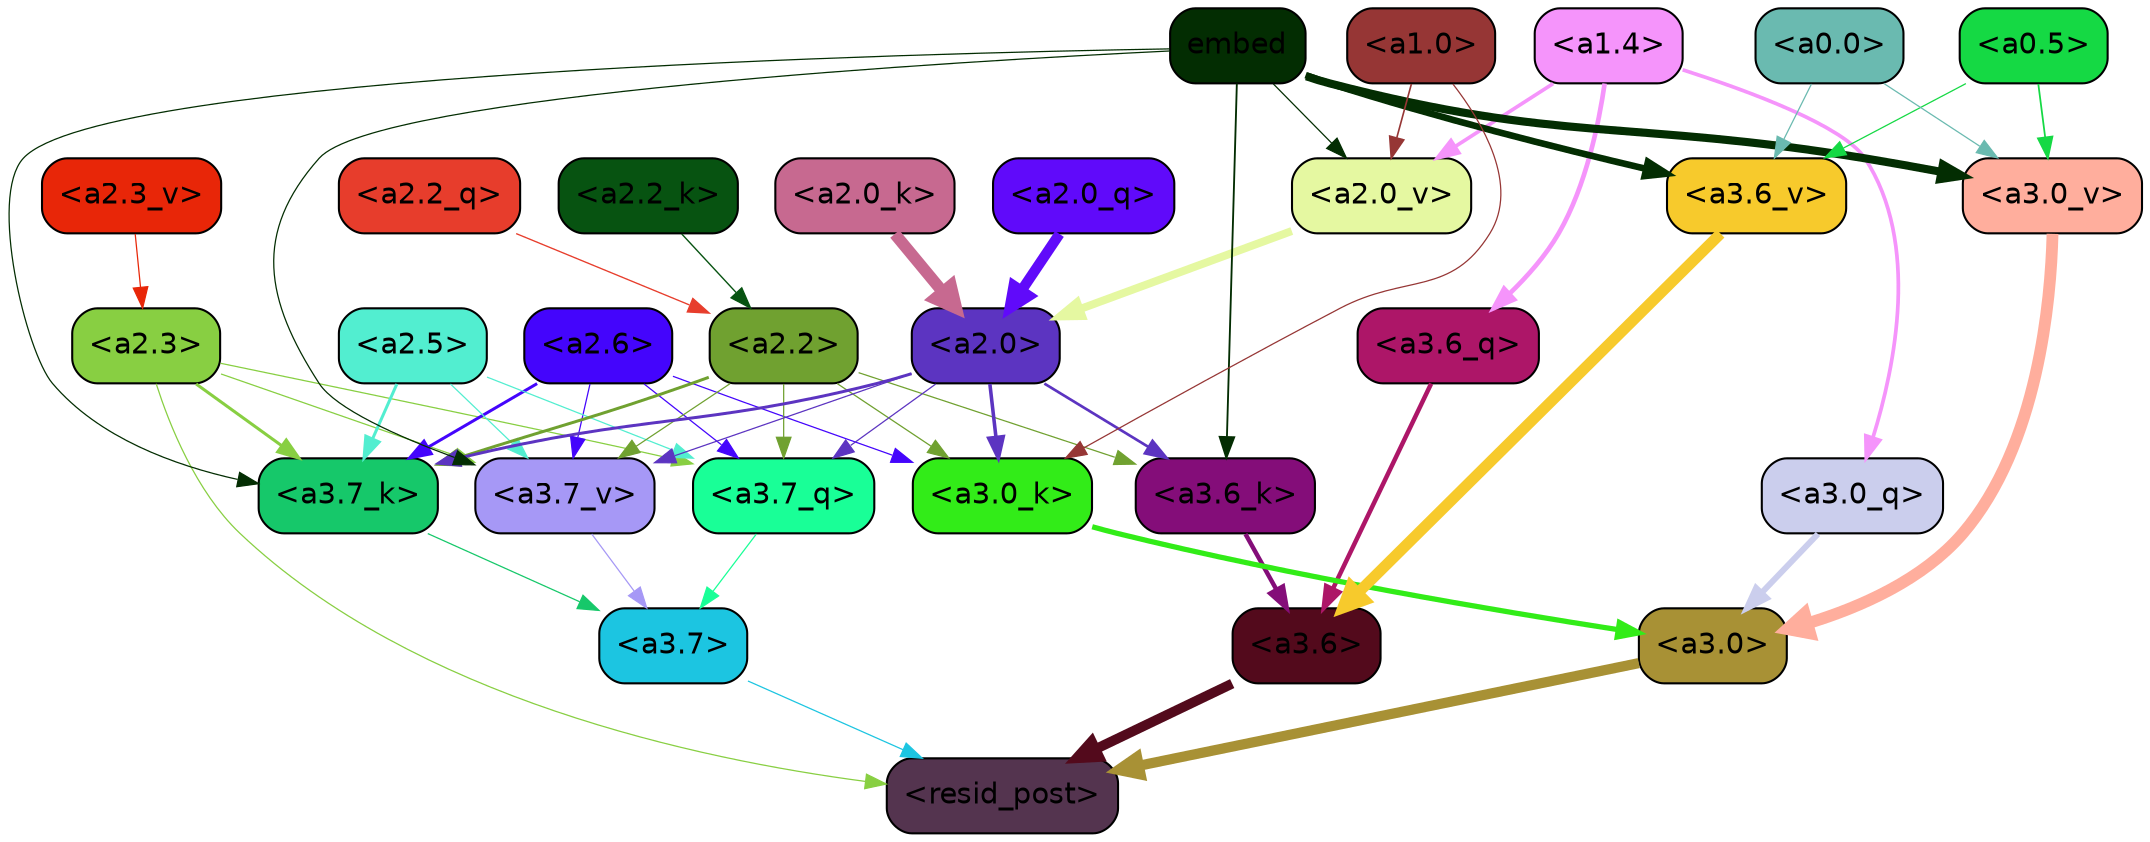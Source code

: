 strict digraph "" {
	graph [bgcolor=transparent,
		layout=dot,
		overlap=false,
		splines=true
	];
	"<a3.7>"	[color=black,
		fillcolor="#1cc5e1",
		fontname=Helvetica,
		shape=box,
		style="filled, rounded"];
	"<resid_post>"	[color=black,
		fillcolor="#54344f",
		fontname=Helvetica,
		shape=box,
		style="filled, rounded"];
	"<a3.7>" -> "<resid_post>"	[color="#1cc5e1",
		penwidth=0.6];
	"<a3.6>"	[color=black,
		fillcolor="#530a1c",
		fontname=Helvetica,
		shape=box,
		style="filled, rounded"];
	"<a3.6>" -> "<resid_post>"	[color="#530a1c",
		penwidth=4.746312499046326];
	"<a3.0>"	[color=black,
		fillcolor="#a89135",
		fontname=Helvetica,
		shape=box,
		style="filled, rounded"];
	"<a3.0>" -> "<resid_post>"	[color="#a89135",
		penwidth=4.896343111991882];
	"<a2.3>"	[color=black,
		fillcolor="#88cf42",
		fontname=Helvetica,
		shape=box,
		style="filled, rounded"];
	"<a2.3>" -> "<resid_post>"	[color="#88cf42",
		penwidth=0.6];
	"<a3.7_q>"	[color=black,
		fillcolor="#19ff97",
		fontname=Helvetica,
		shape=box,
		style="filled, rounded"];
	"<a2.3>" -> "<a3.7_q>"	[color="#88cf42",
		penwidth=0.6];
	"<a3.7_k>"	[color=black,
		fillcolor="#16c86a",
		fontname=Helvetica,
		shape=box,
		style="filled, rounded"];
	"<a2.3>" -> "<a3.7_k>"	[color="#88cf42",
		penwidth=1.467104621231556];
	"<a3.7_v>"	[color=black,
		fillcolor="#a698f6",
		fontname=Helvetica,
		shape=box,
		style="filled, rounded"];
	"<a2.3>" -> "<a3.7_v>"	[color="#88cf42",
		penwidth=0.6];
	"<a3.7_q>" -> "<a3.7>"	[color="#19ff97",
		penwidth=0.6];
	"<a3.6_q>"	[color=black,
		fillcolor="#ad1668",
		fontname=Helvetica,
		shape=box,
		style="filled, rounded"];
	"<a3.6_q>" -> "<a3.6>"	[color="#ad1668",
		penwidth=2.160832464694977];
	"<a3.0_q>"	[color=black,
		fillcolor="#cbceed",
		fontname=Helvetica,
		shape=box,
		style="filled, rounded"];
	"<a3.0_q>" -> "<a3.0>"	[color="#cbceed",
		penwidth=2.870753765106201];
	"<a3.7_k>" -> "<a3.7>"	[color="#16c86a",
		penwidth=0.6];
	"<a3.6_k>"	[color=black,
		fillcolor="#840d79",
		fontname=Helvetica,
		shape=box,
		style="filled, rounded"];
	"<a3.6_k>" -> "<a3.6>"	[color="#840d79",
		penwidth=2.13908451795578];
	"<a3.0_k>"	[color=black,
		fillcolor="#32ec18",
		fontname=Helvetica,
		shape=box,
		style="filled, rounded"];
	"<a3.0_k>" -> "<a3.0>"	[color="#32ec18",
		penwidth=2.520303964614868];
	"<a3.7_v>" -> "<a3.7>"	[color="#a698f6",
		penwidth=0.6];
	"<a3.6_v>"	[color=black,
		fillcolor="#f7ca2c",
		fontname=Helvetica,
		shape=box,
		style="filled, rounded"];
	"<a3.6_v>" -> "<a3.6>"	[color="#f7ca2c",
		penwidth=5.297133803367615];
	"<a3.0_v>"	[color=black,
		fillcolor="#ffae9d",
		fontname=Helvetica,
		shape=box,
		style="filled, rounded"];
	"<a3.0_v>" -> "<a3.0>"	[color="#ffae9d",
		penwidth=5.680712580680847];
	"<a2.6>"	[color=black,
		fillcolor="#4405fc",
		fontname=Helvetica,
		shape=box,
		style="filled, rounded"];
	"<a2.6>" -> "<a3.7_q>"	[color="#4405fc",
		penwidth=0.6];
	"<a2.6>" -> "<a3.7_k>"	[color="#4405fc",
		penwidth=1.4453159049153328];
	"<a2.6>" -> "<a3.0_k>"	[color="#4405fc",
		penwidth=0.6];
	"<a2.6>" -> "<a3.7_v>"	[color="#4405fc",
		penwidth=0.6];
	"<a2.5>"	[color=black,
		fillcolor="#52eed0",
		fontname=Helvetica,
		shape=box,
		style="filled, rounded"];
	"<a2.5>" -> "<a3.7_q>"	[color="#52eed0",
		penwidth=0.6];
	"<a2.5>" -> "<a3.7_k>"	[color="#52eed0",
		penwidth=1.4526091292500496];
	"<a2.5>" -> "<a3.7_v>"	[color="#52eed0",
		penwidth=0.6];
	"<a2.2>"	[color=black,
		fillcolor="#70a130",
		fontname=Helvetica,
		shape=box,
		style="filled, rounded"];
	"<a2.2>" -> "<a3.7_q>"	[color="#70a130",
		penwidth=0.6];
	"<a2.2>" -> "<a3.7_k>"	[color="#70a130",
		penwidth=1.4310357049107552];
	"<a2.2>" -> "<a3.6_k>"	[color="#70a130",
		penwidth=0.6];
	"<a2.2>" -> "<a3.0_k>"	[color="#70a130",
		penwidth=0.6];
	"<a2.2>" -> "<a3.7_v>"	[color="#70a130",
		penwidth=0.6];
	"<a2.0>"	[color=black,
		fillcolor="#5c34c1",
		fontname=Helvetica,
		shape=box,
		style="filled, rounded"];
	"<a2.0>" -> "<a3.7_q>"	[color="#5c34c1",
		penwidth=0.6];
	"<a2.0>" -> "<a3.7_k>"	[color="#5c34c1",
		penwidth=1.4314699843525887];
	"<a2.0>" -> "<a3.6_k>"	[color="#5c34c1",
		penwidth=1.2950235605239868];
	"<a2.0>" -> "<a3.0_k>"	[color="#5c34c1",
		penwidth=1.712992787361145];
	"<a2.0>" -> "<a3.7_v>"	[color="#5c34c1",
		penwidth=0.6];
	"<a1.4>"	[color=black,
		fillcolor="#f594fb",
		fontname=Helvetica,
		shape=box,
		style="filled, rounded"];
	"<a1.4>" -> "<a3.6_q>"	[color="#f594fb",
		penwidth=2.242796540260315];
	"<a1.4>" -> "<a3.0_q>"	[color="#f594fb",
		penwidth=1.7808996737003326];
	"<a2.0_v>"	[color=black,
		fillcolor="#e5f8a1",
		fontname=Helvetica,
		shape=box,
		style="filled, rounded"];
	"<a1.4>" -> "<a2.0_v>"	[color="#f594fb",
		penwidth=1.7603429555892944];
	embed	[color=black,
		fillcolor="#032d02",
		fontname=Helvetica,
		shape=box,
		style="filled, rounded"];
	embed -> "<a3.7_k>"	[color="#032d02",
		penwidth=0.6];
	embed -> "<a3.6_k>"	[color="#032d02",
		penwidth=0.891706109046936];
	embed -> "<a3.7_v>"	[color="#032d02",
		penwidth=0.6];
	embed -> "<a3.6_v>"	[color="#032d02",
		penwidth=3.1766927242279053];
	embed -> "<a3.0_v>"	[color="#032d02",
		penwidth=3.9005755856633186];
	embed -> "<a2.0_v>"	[color="#032d02",
		penwidth=0.6];
	"<a1.0>"	[color=black,
		fillcolor="#963635",
		fontname=Helvetica,
		shape=box,
		style="filled, rounded"];
	"<a1.0>" -> "<a3.0_k>"	[color="#963635",
		penwidth=0.6];
	"<a1.0>" -> "<a2.0_v>"	[color="#963635",
		penwidth=0.7897878289222717];
	"<a0.5>"	[color=black,
		fillcolor="#15d944",
		fontname=Helvetica,
		shape=box,
		style="filled, rounded"];
	"<a0.5>" -> "<a3.6_v>"	[color="#15d944",
		penwidth=0.6];
	"<a0.5>" -> "<a3.0_v>"	[color="#15d944",
		penwidth=0.8493617177009583];
	"<a0.0>"	[color=black,
		fillcolor="#6abab0",
		fontname=Helvetica,
		shape=box,
		style="filled, rounded"];
	"<a0.0>" -> "<a3.6_v>"	[color="#6abab0",
		penwidth=0.6];
	"<a0.0>" -> "<a3.0_v>"	[color="#6abab0",
		penwidth=0.6];
	"<a2.2_q>"	[color=black,
		fillcolor="#e73d2c",
		fontname=Helvetica,
		shape=box,
		style="filled, rounded"];
	"<a2.2_q>" -> "<a2.2>"	[color="#e73d2c",
		penwidth=0.6449352353811264];
	"<a2.0_q>"	[color=black,
		fillcolor="#600afa",
		fontname=Helvetica,
		shape=box,
		style="filled, rounded"];
	"<a2.0_q>" -> "<a2.0>"	[color="#600afa",
		penwidth=5.017253503203392];
	"<a2.2_k>"	[color=black,
		fillcolor="#075311",
		fontname=Helvetica,
		shape=box,
		style="filled, rounded"];
	"<a2.2_k>" -> "<a2.2>"	[color="#075311",
		penwidth=0.6690489649772644];
	"<a2.0_k>"	[color=black,
		fillcolor="#c76990",
		fontname=Helvetica,
		shape=box,
		style="filled, rounded"];
	"<a2.0_k>" -> "<a2.0>"	[color="#c76990",
		penwidth=5.656688302755356];
	"<a2.3_v>"	[color=black,
		fillcolor="#e82608",
		fontname=Helvetica,
		shape=box,
		style="filled, rounded"];
	"<a2.3_v>" -> "<a2.3>"	[color="#e82608",
		penwidth=0.6];
	"<a2.0_v>" -> "<a2.0>"	[color="#e5f8a1",
		penwidth=3.8170836865901947];
}

